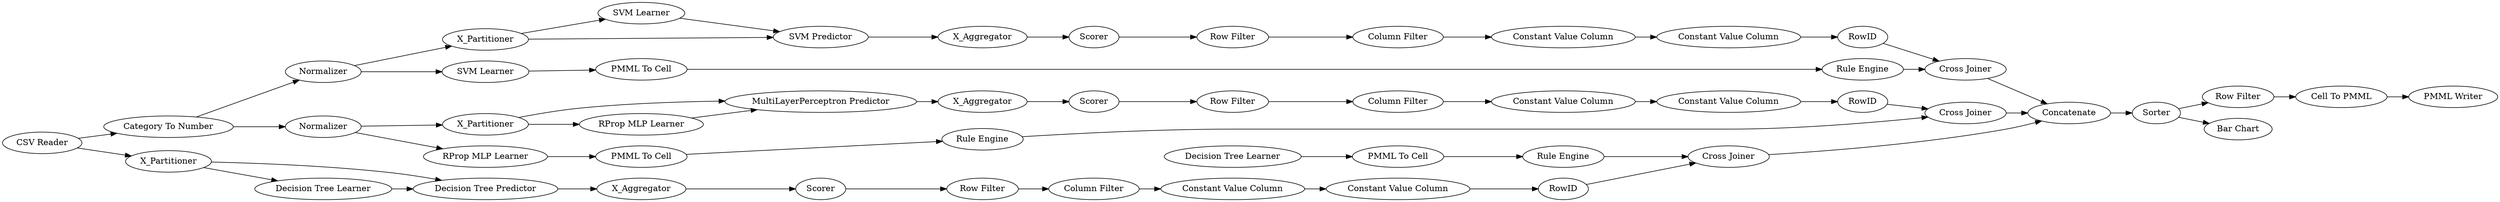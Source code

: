 digraph {
	"-3421877748744875658_34" [label="PMML To Cell"]
	"1898505626165570059_34" [label="Rule Engine"]
	"-4265842796881598431_54" [label="Cell To PMML"]
	"8520545032311399306_293" [label=RowID]
	"-4265842796881598431_299" [label=Concatenate]
	"8520545032311399306_9" [label="Row Filter"]
	"3899030836830935044_39" [label="Cross Joiner"]
	"8520545032311399306_290" [label="Constant Value Column"]
	"-3421877748744875658_33" [label="SVM Learner"]
	"1208712929796789029_77" [label="PMML To Cell"]
	"-872418441138238756_293" [label=RowID]
	"-4265842796881598431_61" [label="PMML Writer"]
	"3899030836830935044_32" [label="SVM Predictor"]
	"-5464209245991469964_72" [label="Constant Value Column"]
	"-4265842796881598431_53" [label="Row Filter"]
	"-5464209245991469964_71" [label="Constant Value Column"]
	"-6122087340877675692_66" [label="MultiLayerPerceptron Predictor"]
	"-872418441138238756_294" [label="Column Filter"]
	"-4265842796881598431_62" [label="CSV Reader"]
	"-5464209245991469964_69" [label="Row Filter"]
	"1898505626165570059_28" [label="PMML To Cell"]
	"2271948642086257428_39" [label=Scorer]
	"1898505626165570059_33" [label="Decision Tree Learner"]
	"8520545032311399306_292" [label="Constant Value Column"]
	"1208712929796789029_76" [label="RProp MLP Learner"]
	"-6122087340877675692_65" [label="RProp MLP Learner"]
	"-6122087340877675692_67" [label=X_Aggregator]
	"-872418441138238756_9" [label="Row Filter"]
	"-6122087340877675692_63" [label=Normalizer]
	"-872418441138238756_290" [label="Constant Value Column"]
	"2271948642086257428_31" [label="Decision Tree Learner"]
	"-5464209245991469964_73" [label=RowID]
	"3899030836830935044_2" [label=X_Partitioner]
	"3899030836830935044_31" [label="SVM Learner"]
	"-4265842796881598431_58" [label="Category To Number"]
	"-3421877748744875658_35" [label="Rule Engine"]
	"3899030836830935044_40" [label=Normalizer]
	"8520545032311399306_294" [label="Column Filter"]
	"-6122087340877675692_68" [label=Scorer]
	"3899030836830935044_41" [label=Scorer]
	"1208712929796789029_78" [label="Rule Engine"]
	"2271948642086257428_32" [label="Decision Tree Predictor"]
	"3899030836830935044_7" [label=X_Aggregator]
	"-4265842796881598431_59" [label="Bar Chart"]
	"-872418441138238756_292" [label="Constant Value Column"]
	"-6122087340877675692_64" [label=X_Partitioner]
	"-5464209245991469964_70" [label="Column Filter"]
	"-4265842796881598431_52" [label=Sorter]
	"2271948642086257428_7" [label=X_Aggregator]
	"2271948642086257428_38" [label="Cross Joiner"]
	"2271948642086257428_2" [label=X_Partitioner]
	"-6122087340877675692_74" [label="Cross Joiner"]
	"-4265842796881598431_62" -> "2271948642086257428_2"
	"-872418441138238756_294" -> "-872418441138238756_290"
	"2271948642086257428_2" -> "2271948642086257428_32"
	"-6122087340877675692_63" -> "-6122087340877675692_64"
	"2271948642086257428_38" -> "-4265842796881598431_299"
	"-872418441138238756_9" -> "-872418441138238756_294"
	"-872418441138238756_292" -> "-872418441138238756_293"
	"-6122087340877675692_63" -> "1208712929796789029_76"
	"-872418441138238756_293" -> "3899030836830935044_39"
	"-6122087340877675692_64" -> "-6122087340877675692_65"
	"-6122087340877675692_74" -> "-4265842796881598431_299"
	"3899030836830935044_32" -> "3899030836830935044_7"
	"3899030836830935044_7" -> "3899030836830935044_41"
	"3899030836830935044_40" -> "3899030836830935044_2"
	"-6122087340877675692_66" -> "-6122087340877675692_67"
	"-4265842796881598431_54" -> "-4265842796881598431_61"
	"-4265842796881598431_52" -> "-4265842796881598431_59"
	"2271948642086257428_2" -> "2271948642086257428_31"
	"-3421877748744875658_33" -> "-3421877748744875658_34"
	"-6122087340877675692_64" -> "-6122087340877675692_66"
	"-4265842796881598431_58" -> "3899030836830935044_40"
	"-6122087340877675692_65" -> "-6122087340877675692_66"
	"3899030836830935044_41" -> "-872418441138238756_9"
	"-5464209245991469964_72" -> "-5464209245991469964_73"
	"-4265842796881598431_62" -> "-4265842796881598431_58"
	"-5464209245991469964_70" -> "-5464209245991469964_71"
	"1208712929796789029_78" -> "-6122087340877675692_74"
	"1208712929796789029_77" -> "1208712929796789029_78"
	"1208712929796789029_76" -> "1208712929796789029_77"
	"3899030836830935044_31" -> "3899030836830935044_32"
	"8520545032311399306_294" -> "8520545032311399306_290"
	"8520545032311399306_9" -> "8520545032311399306_294"
	"1898505626165570059_33" -> "1898505626165570059_28"
	"8520545032311399306_290" -> "8520545032311399306_292"
	"2271948642086257428_31" -> "2271948642086257428_32"
	"-5464209245991469964_69" -> "-5464209245991469964_70"
	"-3421877748744875658_35" -> "3899030836830935044_39"
	"-3421877748744875658_34" -> "-3421877748744875658_35"
	"-6122087340877675692_68" -> "-5464209245991469964_69"
	"2271948642086257428_39" -> "8520545032311399306_9"
	"2271948642086257428_7" -> "2271948642086257428_39"
	"8520545032311399306_293" -> "2271948642086257428_38"
	"3899030836830935044_2" -> "3899030836830935044_31"
	"-5464209245991469964_71" -> "-5464209245991469964_72"
	"2271948642086257428_32" -> "2271948642086257428_7"
	"3899030836830935044_39" -> "-4265842796881598431_299"
	"3899030836830935044_2" -> "3899030836830935044_32"
	"-4265842796881598431_53" -> "-4265842796881598431_54"
	"1898505626165570059_28" -> "1898505626165570059_34"
	"-872418441138238756_290" -> "-872418441138238756_292"
	"-5464209245991469964_73" -> "-6122087340877675692_74"
	"-6122087340877675692_67" -> "-6122087340877675692_68"
	"1898505626165570059_34" -> "2271948642086257428_38"
	"8520545032311399306_292" -> "8520545032311399306_293"
	"-4265842796881598431_52" -> "-4265842796881598431_53"
	"-4265842796881598431_58" -> "-6122087340877675692_63"
	"3899030836830935044_40" -> "-3421877748744875658_33"
	"-4265842796881598431_299" -> "-4265842796881598431_52"
	rankdir=LR
}
